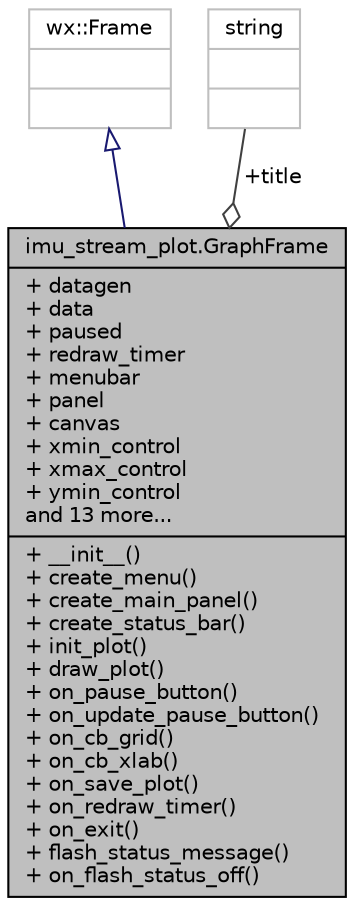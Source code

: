 digraph "imu_stream_plot.GraphFrame"
{
 // INTERACTIVE_SVG=YES
  edge [fontname="Helvetica",fontsize="10",labelfontname="Helvetica",labelfontsize="10"];
  node [fontname="Helvetica",fontsize="10",shape=record];
  Node2 [label="{imu_stream_plot.GraphFrame\n|+ datagen\l+ data\l+ paused\l+ redraw_timer\l+ menubar\l+ panel\l+ canvas\l+ xmin_control\l+ xmax_control\l+ ymin_control\land 13 more...\l|+ __init__()\l+ create_menu()\l+ create_main_panel()\l+ create_status_bar()\l+ init_plot()\l+ draw_plot()\l+ on_pause_button()\l+ on_update_pause_button()\l+ on_cb_grid()\l+ on_cb_xlab()\l+ on_save_plot()\l+ on_redraw_timer()\l+ on_exit()\l+ flash_status_message()\l+ on_flash_status_off()\l}",height=0.2,width=0.4,color="black", fillcolor="grey75", style="filled", fontcolor="black"];
  Node3 -> Node2 [dir="back",color="midnightblue",fontsize="10",style="solid",arrowtail="onormal",fontname="Helvetica"];
  Node3 [label="{wx::Frame\n||}",height=0.2,width=0.4,color="grey75", fillcolor="white", style="filled"];
  Node4 -> Node2 [color="grey25",fontsize="10",style="solid",label=" +title" ,arrowhead="odiamond",fontname="Helvetica"];
  Node4 [label="{string\n||}",height=0.2,width=0.4,color="grey75", fillcolor="white", style="filled"];
}
